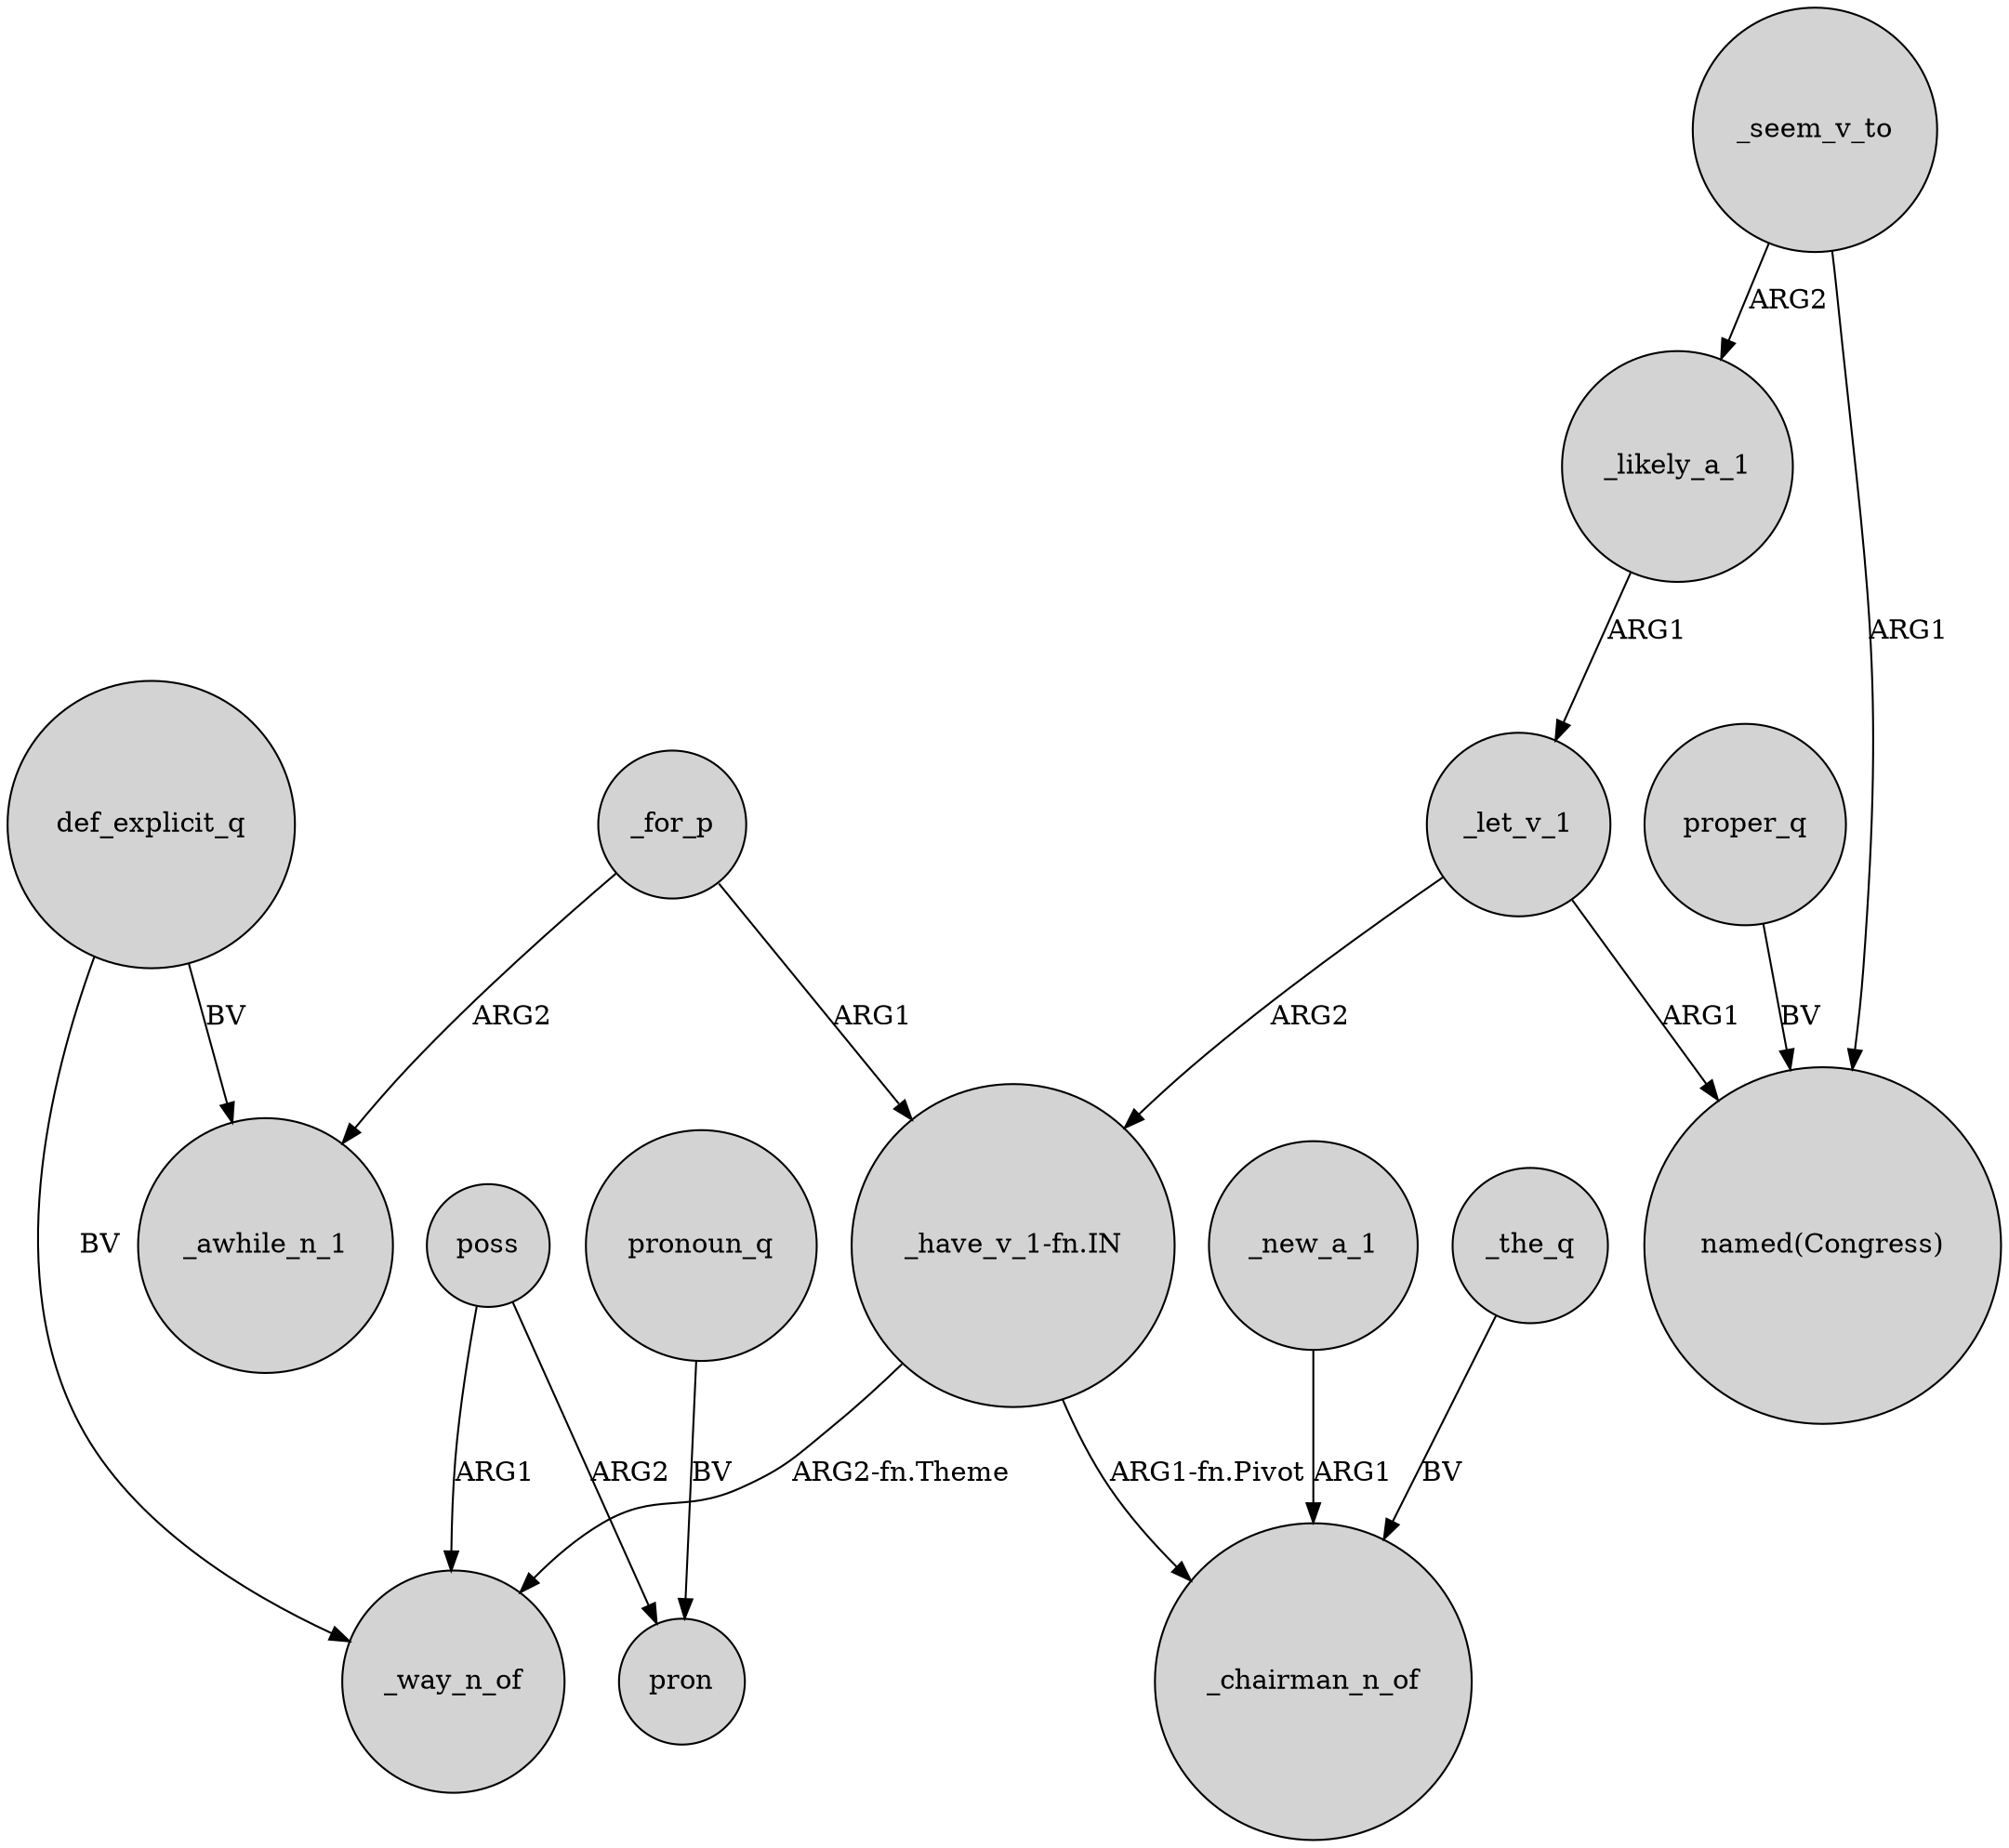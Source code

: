 digraph {
	node [shape=circle style=filled]
	def_explicit_q -> _awhile_n_1 [label=BV]
	_seem_v_to -> "named(Congress)" [label=ARG1]
	def_explicit_q -> _way_n_of [label=BV]
	"_have_v_1-fn.IN" -> _chairman_n_of [label="ARG1-fn.Pivot"]
	poss -> pron [label=ARG2]
	_the_q -> _chairman_n_of [label=BV]
	pronoun_q -> pron [label=BV]
	_for_p -> _awhile_n_1 [label=ARG2]
	proper_q -> "named(Congress)" [label=BV]
	_new_a_1 -> _chairman_n_of [label=ARG1]
	_for_p -> "_have_v_1-fn.IN" [label=ARG1]
	"_have_v_1-fn.IN" -> _way_n_of [label="ARG2-fn.Theme"]
	_let_v_1 -> "_have_v_1-fn.IN" [label=ARG2]
	poss -> _way_n_of [label=ARG1]
	_let_v_1 -> "named(Congress)" [label=ARG1]
	_likely_a_1 -> _let_v_1 [label=ARG1]
	_seem_v_to -> _likely_a_1 [label=ARG2]
}
